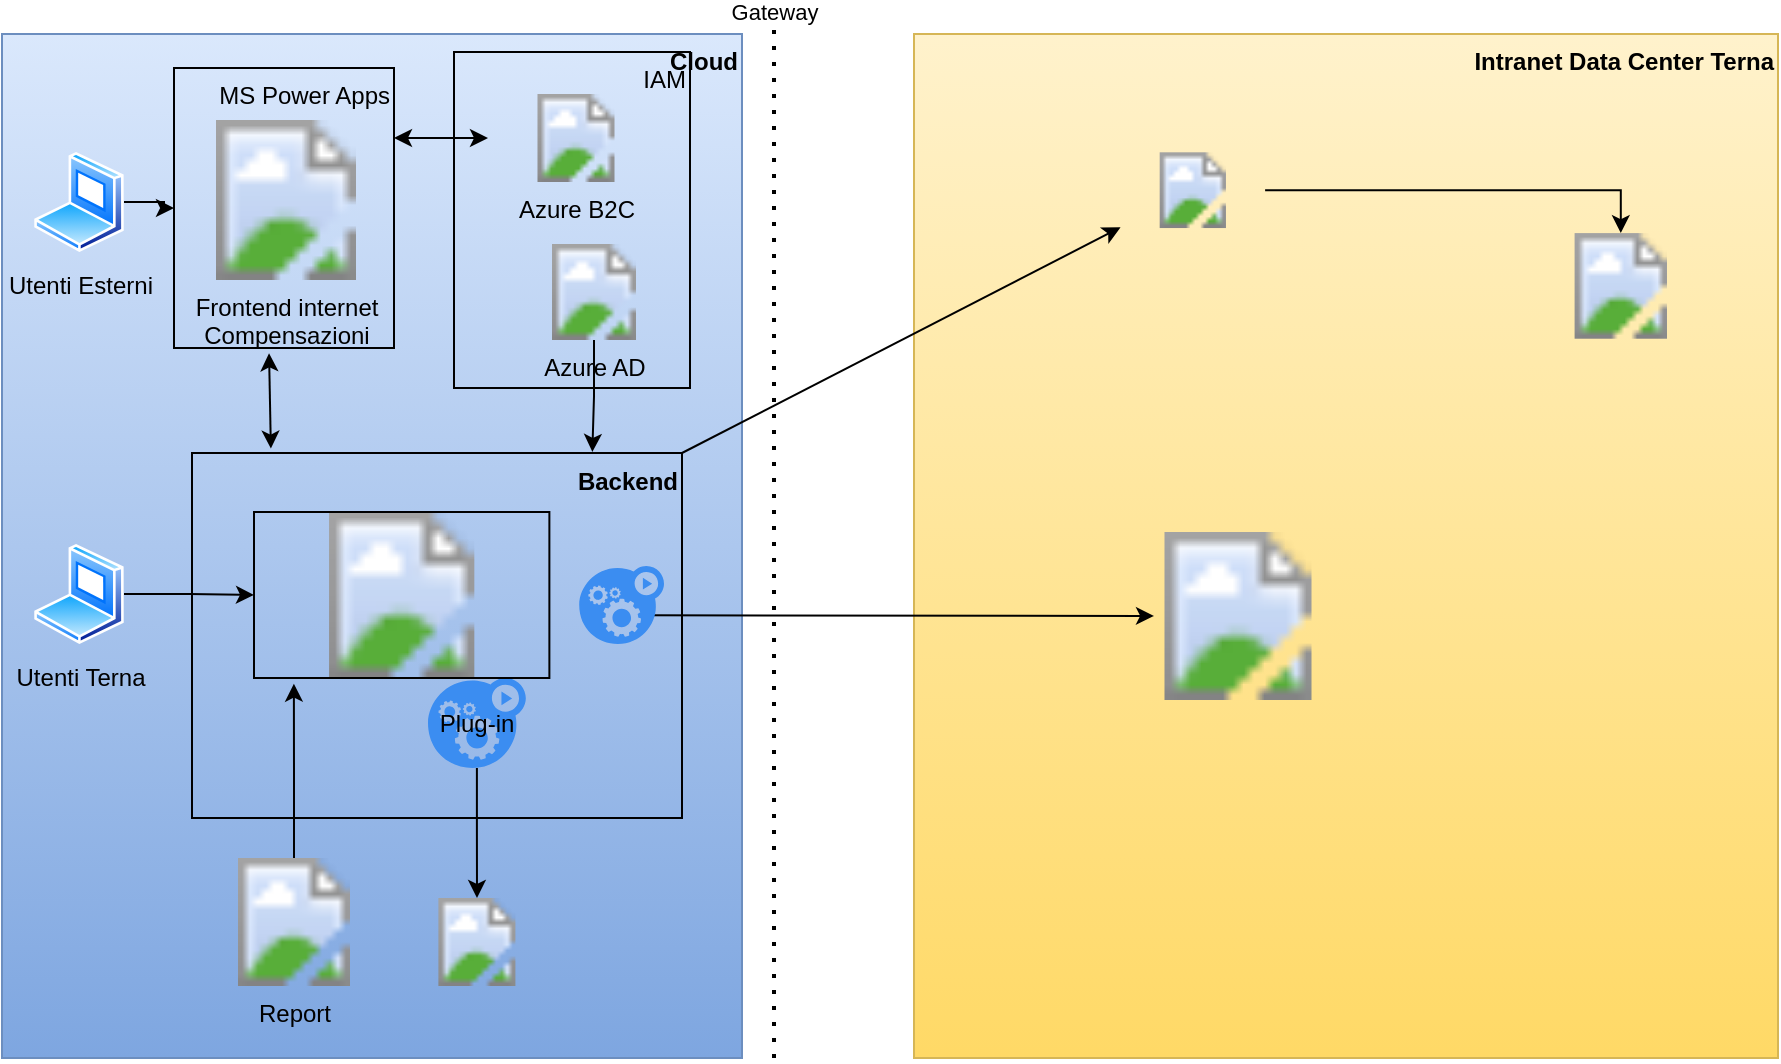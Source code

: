 <mxfile version="20.3.7" type="github">
  <diagram id="JvDVV9NeDetFQlG3Wl1B" name="C">
    <mxGraphModel dx="1185" dy="628" grid="1" gridSize="10" guides="1" tooltips="1" connect="1" arrows="1" fold="1" page="1" pageScale="1" pageWidth="1169" pageHeight="827" math="0" shadow="0">
      <root>
        <mxCell id="0" />
        <mxCell id="1" parent="0" />
        <mxCell id="M08hCCHfUI6YIoEPK-Oi-24" value="Cloud" style="rounded=0;whiteSpace=wrap;html=1;fillColor=#dae8fc;align=right;verticalAlign=top;strokeColor=#6c8ebf;gradientColor=#7ea6e0;fontStyle=1" vertex="1" parent="1">
          <mxGeometry x="14" y="28" width="370" height="512" as="geometry" />
        </mxCell>
        <mxCell id="M08hCCHfUI6YIoEPK-Oi-2" value="Backend" style="rounded=0;whiteSpace=wrap;html=1;fillColor=none;verticalAlign=top;align=right;fontStyle=1" vertex="1" parent="1">
          <mxGeometry x="109" y="237.5" width="245" height="182.5" as="geometry" />
        </mxCell>
        <mxCell id="k0NBo0IUl5kI6EIjeEdj-2" value="Gateway" style="endArrow=none;dashed=1;html=1;dashPattern=1 3;strokeWidth=2;rounded=0;verticalAlign=top;labelPosition=center;verticalLabelPosition=top;align=center;horizontal=1;" parent="1" edge="1">
          <mxGeometry x="1" y="10" width="50" height="50" relative="1" as="geometry">
            <mxPoint x="400" y="540" as="sourcePoint" />
            <mxPoint x="400" y="14" as="targetPoint" />
            <mxPoint x="10" y="-10" as="offset" />
          </mxGeometry>
        </mxCell>
        <mxCell id="k0NBo0IUl5kI6EIjeEdj-3" value="Intranet Data Center Terna" style="whiteSpace=wrap;html=1;fontStyle=1;verticalAlign=top;align=right;fillColor=#fff2cc;gradientColor=#ffd966;strokeColor=#d6b656;" parent="1" vertex="1">
          <mxGeometry x="470" y="28" width="432" height="512" as="geometry" />
        </mxCell>
        <mxCell id="M08hCCHfUI6YIoEPK-Oi-20" value="" style="aspect=fixed;html=1;points=[];align=center;image;fontSize=12;image=https://upload.wikimedia.org/wikipedia/commons/thumb/5/59/SAP_2011_logo.svg/2560px-SAP_2011_logo.svg.png;fillColor=none;" vertex="1" parent="k0NBo0IUl5kI6EIjeEdj-3">
          <mxGeometry x="300" y="99.556" width="106.8" height="52.8" as="geometry" />
        </mxCell>
        <mxCell id="M08hCCHfUI6YIoEPK-Oi-7" value="" style="aspect=fixed;html=1;points=[];align=center;image;fontSize=12;image=https://www.tibco.com/sites/tibco/files/tibco-logo-social.png;fillColor=none;" vertex="1" parent="k0NBo0IUl5kI6EIjeEdj-3">
          <mxGeometry x="103.267" y="59.155" width="72.287" height="37.865" as="geometry" />
        </mxCell>
        <mxCell id="M08hCCHfUI6YIoEPK-Oi-21" style="edgeStyle=orthogonalEdgeStyle;rounded=0;orthogonalLoop=1;jettySize=auto;html=1;" edge="1" parent="k0NBo0IUl5kI6EIjeEdj-3" source="M08hCCHfUI6YIoEPK-Oi-7" target="M08hCCHfUI6YIoEPK-Oi-20">
          <mxGeometry relative="1" as="geometry" />
        </mxCell>
        <mxCell id="M08hCCHfUI6YIoEPK-Oi-8" value="" style="aspect=fixed;html=1;points=[];align=center;image;fontSize=12;image=https://media-exp1.licdn.com/dms/image/C560BAQEGJo5v9k8ZDg/company-logo_200_200/0/1655671707143?e=2147483647&amp;v=beta&amp;t=UiiXIy95ZIrZbHXYLa4lt300Hu-b72lVrPvfABNY2bM;fillColor=none;" vertex="1" parent="k0NBo0IUl5kI6EIjeEdj-3">
          <mxGeometry x="120" y="249" width="84" height="84" as="geometry" />
        </mxCell>
        <mxCell id="M08hCCHfUI6YIoEPK-Oi-4" value="" style="endArrow=classic;startArrow=classic;html=1;rounded=0;exitX=0.161;exitY=-0.012;exitDx=0;exitDy=0;entryX=0.432;entryY=1.019;entryDx=0;entryDy=0;entryPerimeter=0;exitPerimeter=0;" edge="1" parent="1" source="M08hCCHfUI6YIoEPK-Oi-2" target="M08hCCHfUI6YIoEPK-Oi-9">
          <mxGeometry width="50" height="50" relative="1" as="geometry">
            <mxPoint x="264" y="235" as="sourcePoint" />
            <mxPoint x="314" y="185" as="targetPoint" />
          </mxGeometry>
        </mxCell>
        <mxCell id="M08hCCHfUI6YIoEPK-Oi-41" style="edgeStyle=orthogonalEdgeStyle;rounded=0;orthogonalLoop=1;jettySize=auto;html=1;entryX=0.135;entryY=1.034;entryDx=0;entryDy=0;entryPerimeter=0;startArrow=none;startFill=0;" edge="1" parent="1" source="M08hCCHfUI6YIoEPK-Oi-5" target="M08hCCHfUI6YIoEPK-Oi-30">
          <mxGeometry relative="1" as="geometry" />
        </mxCell>
        <mxCell id="M08hCCHfUI6YIoEPK-Oi-5" value="Report" style="aspect=fixed;html=1;points=[];align=center;image;fontSize=12;image=https://www.bluenovation.co.uk/wp-content/uploads/2017/11/PowerBI-Logo.png;fillColor=none;labelBackgroundColor=none;" vertex="1" parent="1">
          <mxGeometry x="128" y="440" width="64" height="64" as="geometry" />
        </mxCell>
        <mxCell id="M08hCCHfUI6YIoEPK-Oi-34" style="edgeStyle=orthogonalEdgeStyle;rounded=0;orthogonalLoop=1;jettySize=auto;html=1;entryX=0;entryY=0.5;entryDx=0;entryDy=0;startArrow=none;startFill=0;" edge="1" parent="1" source="M08hCCHfUI6YIoEPK-Oi-10" target="M08hCCHfUI6YIoEPK-Oi-9">
          <mxGeometry relative="1" as="geometry" />
        </mxCell>
        <mxCell id="M08hCCHfUI6YIoEPK-Oi-10" value="Utenti Esterni" style="aspect=fixed;perimeter=ellipsePerimeter;html=1;align=center;shadow=0;dashed=0;spacingTop=3;image;image=img/lib/active_directory/laptop_client.svg;fillColor=none;labelBackgroundColor=none;" vertex="1" parent="1">
          <mxGeometry x="30" y="87" width="45" height="50" as="geometry" />
        </mxCell>
        <mxCell id="M08hCCHfUI6YIoEPK-Oi-31" style="edgeStyle=orthogonalEdgeStyle;rounded=0;orthogonalLoop=1;jettySize=auto;html=1;startArrow=none;startFill=0;" edge="1" parent="1" source="M08hCCHfUI6YIoEPK-Oi-13" target="M08hCCHfUI6YIoEPK-Oi-30">
          <mxGeometry relative="1" as="geometry" />
        </mxCell>
        <mxCell id="M08hCCHfUI6YIoEPK-Oi-13" value="Utenti Terna" style="aspect=fixed;perimeter=ellipsePerimeter;html=1;align=center;shadow=0;dashed=0;spacingTop=3;image;image=img/lib/active_directory/laptop_client.svg;fillColor=none;labelBackgroundColor=none;" vertex="1" parent="1">
          <mxGeometry x="30" y="283" width="45" height="50" as="geometry" />
        </mxCell>
        <mxCell id="M08hCCHfUI6YIoEPK-Oi-17" value="" style="endArrow=classic;startArrow=none;html=1;rounded=0;startFill=0;exitX=0.772;exitY=0.632;exitDx=0;exitDy=0;exitPerimeter=0;" edge="1" parent="1" source="M08hCCHfUI6YIoEPK-Oi-42" target="M08hCCHfUI6YIoEPK-Oi-8">
          <mxGeometry width="100" height="100" relative="1" as="geometry">
            <mxPoint x="350" y="320" as="sourcePoint" />
            <mxPoint x="585" y="317.825" as="targetPoint" />
          </mxGeometry>
        </mxCell>
        <mxCell id="M08hCCHfUI6YIoEPK-Oi-19" value="" style="endArrow=classic;html=1;rounded=0;exitX=1;exitY=0;exitDx=0;exitDy=0;" edge="1" parent="1" source="M08hCCHfUI6YIoEPK-Oi-2" target="M08hCCHfUI6YIoEPK-Oi-7">
          <mxGeometry width="50" height="50" relative="1" as="geometry">
            <mxPoint x="259.051" y="295" as="sourcePoint" />
            <mxPoint x="490" y="200" as="targetPoint" />
          </mxGeometry>
        </mxCell>
        <mxCell id="M08hCCHfUI6YIoEPK-Oi-22" value="" style="aspect=fixed;html=1;points=[];align=center;image;fontSize=12;image=https://www.yourlifeupdated.net/wp-content/uploads/2016/11/InfoCert-GoSign.png;fillColor=none;" vertex="1" parent="1">
          <mxGeometry x="203.95" y="460" width="95" height="44" as="geometry" />
        </mxCell>
        <mxCell id="M08hCCHfUI6YIoEPK-Oi-26" value="IAM" style="rounded=0;whiteSpace=wrap;html=1;fillColor=none;verticalAlign=top;align=right;" vertex="1" parent="1">
          <mxGeometry x="240" y="37" width="118" height="168" as="geometry" />
        </mxCell>
        <mxCell id="M08hCCHfUI6YIoEPK-Oi-33" style="edgeStyle=orthogonalEdgeStyle;rounded=0;orthogonalLoop=1;jettySize=auto;html=1;startArrow=none;startFill=0;" edge="1" parent="1" source="M08hCCHfUI6YIoEPK-Oi-29" target="M08hCCHfUI6YIoEPK-Oi-22">
          <mxGeometry relative="1" as="geometry" />
        </mxCell>
        <mxCell id="M08hCCHfUI6YIoEPK-Oi-29" value="Plug-in" style="sketch=0;html=1;aspect=fixed;strokeColor=none;shadow=0;align=center;verticalAlign=middle;fillColor=#3B8DF1;shape=mxgraph.gcp2.gear_load" vertex="1" parent="1">
          <mxGeometry x="227" y="350" width="48.91" height="45" as="geometry" />
        </mxCell>
        <mxCell id="M08hCCHfUI6YIoEPK-Oi-30" value="" style="aspect=fixed;html=1;points=[];align=center;image;fontSize=12;image=https://1000logos.net/wp-content/uploads/2021/12/Dynamics-365-Logo-2016.png;fillColor=none;imageBorder=default;" vertex="1" parent="1">
          <mxGeometry x="140" y="267" width="147.69" height="83" as="geometry" />
        </mxCell>
        <mxCell id="M08hCCHfUI6YIoEPK-Oi-35" value="" style="group" vertex="1" connectable="0" parent="1">
          <mxGeometry x="100" y="45" width="110" height="140" as="geometry" />
        </mxCell>
        <mxCell id="M08hCCHfUI6YIoEPK-Oi-9" value="MS Power Apps" style="rounded=0;whiteSpace=wrap;html=1;fillColor=none;align=right;verticalAlign=top;" vertex="1" parent="M08hCCHfUI6YIoEPK-Oi-35">
          <mxGeometry width="110" height="140" as="geometry" />
        </mxCell>
        <mxCell id="M08hCCHfUI6YIoEPK-Oi-3" value="Frontend internet&lt;br&gt;Compensazioni" style="aspect=fixed;html=1;points=[];align=center;image;fontSize=12;image=https://valto.co.uk/wp-content/uploads/2020/03/PowerAppsLogo.png;fillColor=none;verticalAlign=top;horizontal=1;labelBackgroundColor=none;" vertex="1" parent="M08hCCHfUI6YIoEPK-Oi-35">
          <mxGeometry x="16" y="26" width="80" height="80" as="geometry" />
        </mxCell>
        <mxCell id="M08hCCHfUI6YIoEPK-Oi-39" style="edgeStyle=orthogonalEdgeStyle;rounded=0;orthogonalLoop=1;jettySize=auto;html=1;entryX=0.817;entryY=-0.003;entryDx=0;entryDy=0;entryPerimeter=0;startArrow=none;startFill=0;" edge="1" parent="1" source="M08hCCHfUI6YIoEPK-Oi-37" target="M08hCCHfUI6YIoEPK-Oi-2">
          <mxGeometry relative="1" as="geometry" />
        </mxCell>
        <mxCell id="M08hCCHfUI6YIoEPK-Oi-37" value="Azure AD" style="aspect=fixed;html=1;points=[];align=center;image;fontSize=12;image=https://seeklogo.com/images/A/azure-active-directory-logo-C196F4B2D3-seeklogo.com.png;fillColor=none;labelBackgroundColor=none;" vertex="1" parent="1">
          <mxGeometry x="286.28" y="133" width="47.44" height="48" as="geometry" />
        </mxCell>
        <mxCell id="M08hCCHfUI6YIoEPK-Oi-40" style="edgeStyle=orthogonalEdgeStyle;rounded=0;orthogonalLoop=1;jettySize=auto;html=1;startArrow=classic;startFill=1;entryX=1;entryY=0.25;entryDx=0;entryDy=0;" edge="1" parent="1" source="M08hCCHfUI6YIoEPK-Oi-38" target="M08hCCHfUI6YIoEPK-Oi-9">
          <mxGeometry relative="1" as="geometry" />
        </mxCell>
        <mxCell id="M08hCCHfUI6YIoEPK-Oi-38" value="Azure B2C" style="aspect=fixed;html=1;points=[];align=center;image;fontSize=12;image=https://repository-images.githubusercontent.com/327434583/daf86980-5708-11eb-9c72-b3c94b4eaa36;fillColor=none;labelBackgroundColor=none;" vertex="1" parent="1">
          <mxGeometry x="257" y="58" width="88" height="44" as="geometry" />
        </mxCell>
        <mxCell id="M08hCCHfUI6YIoEPK-Oi-42" value="" style="sketch=0;html=1;aspect=fixed;strokeColor=none;shadow=0;align=center;verticalAlign=top;fillColor=#3B8DF1;shape=mxgraph.gcp2.gear_load;labelBackgroundColor=none;" vertex="1" parent="1">
          <mxGeometry x="302.61" y="294" width="42.39" height="39" as="geometry" />
        </mxCell>
      </root>
    </mxGraphModel>
  </diagram>
</mxfile>
